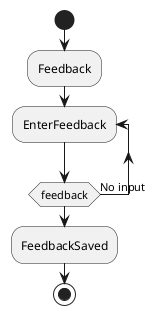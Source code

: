 @startuml
start
:Feedback;
repeat :EnterFeedback;
repeat while (feedback) is (No input)
:FeedbackSaved;
stop

@enduml

